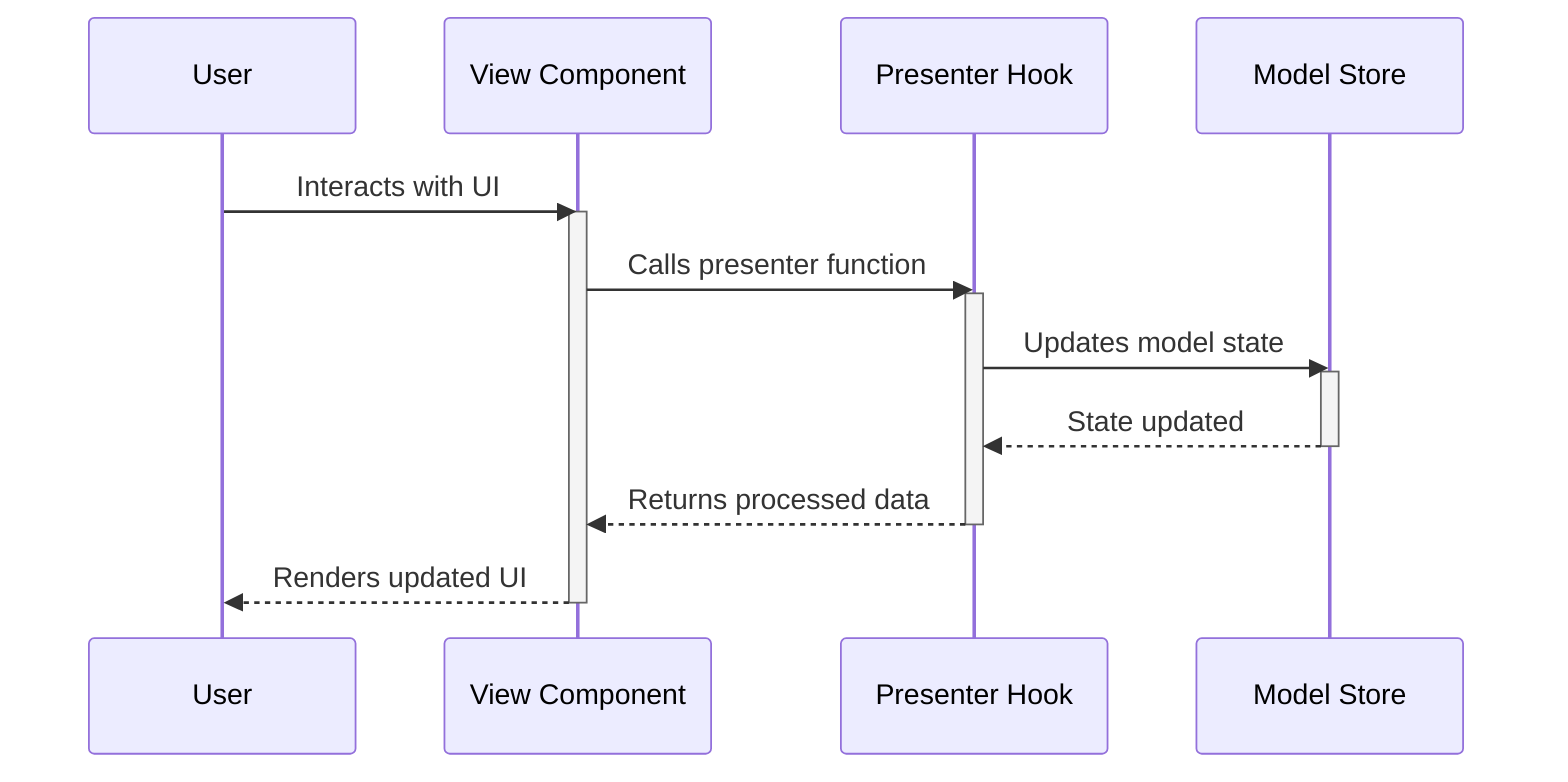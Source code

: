 sequenceDiagram
    participant U as User
    participant V as View Component
    participant P as Presenter Hook
    participant M as Model Store
    
    U->>V: Interacts with UI
    activate V
    V->>P: Calls presenter function
    activate P
    P->>M: Updates model state
    activate M
    M-->>P: State updated
    deactivate M
    P-->>V: Returns processed data
    deactivate P
    V-->>U: Renders updated UI
    deactivate V